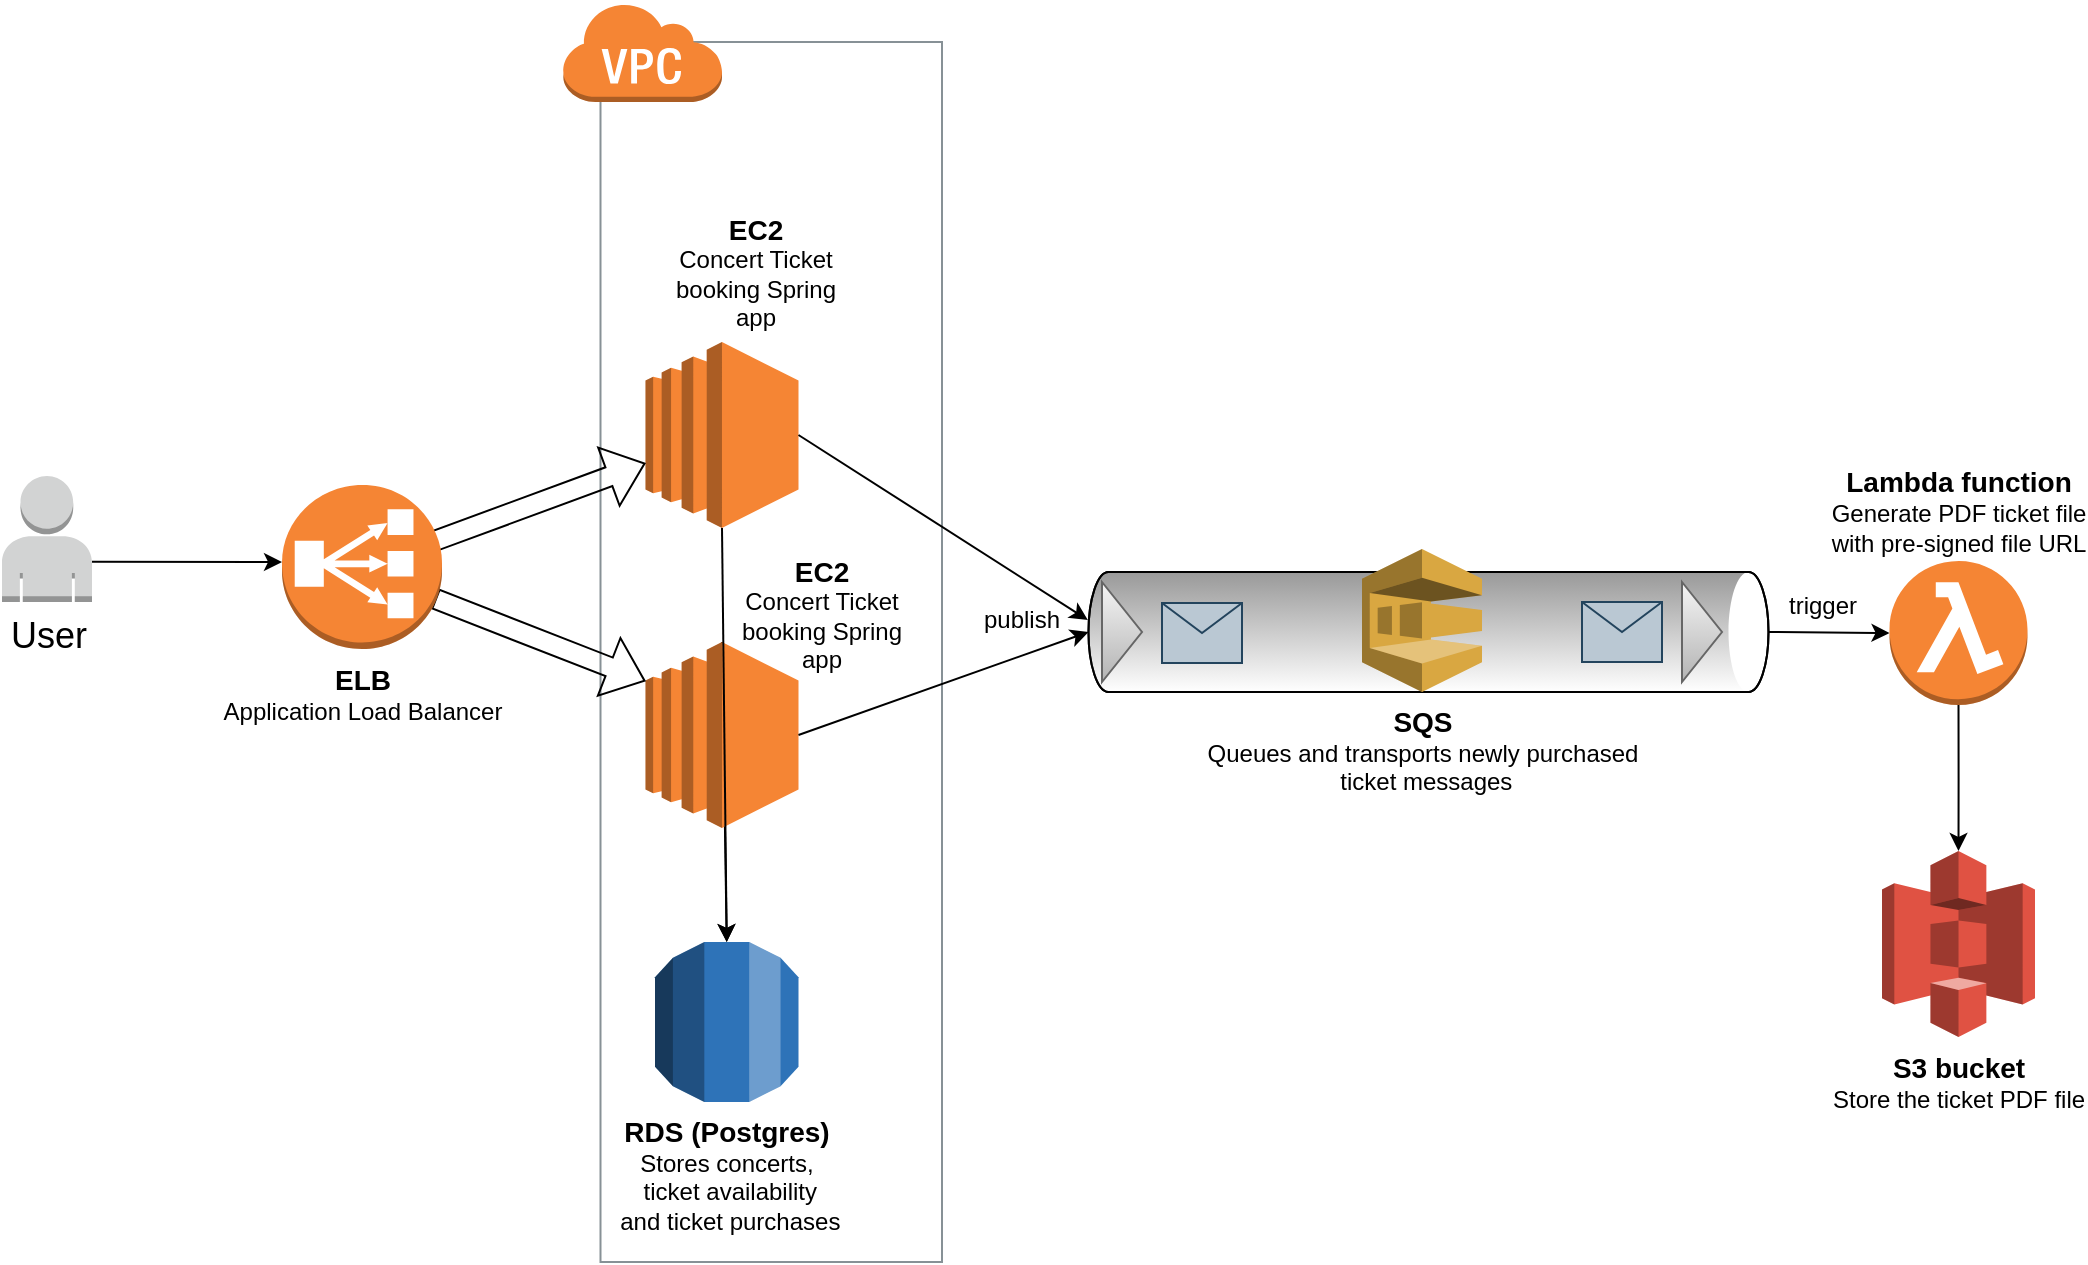 <mxfile version="20.8.17" type="device"><diagram name="Page-1" id="zVBsz1S-Ofs0VgELd6DG"><mxGraphModel dx="2261" dy="1897" grid="1" gridSize="10" guides="1" tooltips="1" connect="1" arrows="1" fold="1" page="1" pageScale="1" pageWidth="827" pageHeight="1169" math="0" shadow="0"><root><mxCell id="0"/><mxCell id="1" parent="0"/><mxCell id="DaeVFXobgJXgXTjjIcqM-1" value="VPC" style="sketch=0;outlineConnect=0;gradientColor=none;html=1;whiteSpace=wrap;fontSize=12;fontStyle=0;shape=mxgraph.aws4.group;grIcon=mxgraph.aws4.group_vpc;strokeColor=#879196;fillColor=none;verticalAlign=top;align=left;spacingLeft=30;fontColor=#879196;dashed=0;" parent="1" vertex="1"><mxGeometry x="-370.75" y="-10" width="170.75" height="610" as="geometry"/></mxCell><mxCell id="DaeVFXobgJXgXTjjIcqM-8" value="" style="endArrow=classic;html=1;rounded=0;exitX=0.5;exitY=0;exitDx=0;exitDy=0;exitPerimeter=0;entryX=0.5;entryY=0;entryDx=0;entryDy=0;entryPerimeter=0;" parent="1" source="X85mNKajIWzujWJgySAY-4" target="X85mNKajIWzujWJgySAY-3" edge="1"><mxGeometry width="50" height="50" relative="1" as="geometry"><mxPoint x="-312" y="283" as="sourcePoint"/><mxPoint x="-390" y="420" as="targetPoint"/></mxGeometry></mxCell><mxCell id="_X383XnuygfrNc_5lmE--1" value="" style="verticalLabelPosition=bottom;verticalAlign=top;html=1;shape=mxgraph.infographic.cylinder;rotation=90;" vertex="1" parent="1"><mxGeometry x="13.25" y="115" width="60" height="340" as="geometry"/></mxCell><mxCell id="X85mNKajIWzujWJgySAY-3" value="&lt;span style=&quot;font-weight: bold; font-size: 14px;&quot;&gt;RDS (Postgres)&lt;/span&gt;&lt;br&gt;&lt;font style=&quot;font-size: 12px;&quot;&gt;Stores concerts,&lt;br&gt;&amp;nbsp;ticket availability&lt;br&gt;&amp;nbsp;and ticket purchases&lt;/font&gt;" style="outlineConnect=0;dashed=0;verticalLabelPosition=bottom;verticalAlign=top;align=center;html=1;shape=mxgraph.aws3.rds;fillColor=#2E73B8;gradientColor=none;" parent="1" vertex="1"><mxGeometry x="-343.5" y="440" width="71.75" height="80" as="geometry"/></mxCell><mxCell id="X85mNKajIWzujWJgySAY-4" value="" style="outlineConnect=0;dashed=0;verticalLabelPosition=bottom;verticalAlign=top;align=center;html=1;shape=mxgraph.aws3.ec2;fillColor=#F58534;gradientColor=none;" parent="1" vertex="1"><mxGeometry x="-348.25" y="290" width="76.5" height="93" as="geometry"/></mxCell><mxCell id="_X383XnuygfrNc_5lmE--3" value="" style="edgeStyle=orthogonalEdgeStyle;rounded=0;orthogonalLoop=1;jettySize=auto;html=1;exitX=0.5;exitY=1;exitDx=0;exitDy=0;exitPerimeter=0;" edge="1" parent="1" source="_X383XnuygfrNc_5lmE--21" target="X85mNKajIWzujWJgySAY-10"><mxGeometry relative="1" as="geometry"><mxPoint x="308.25" y="331.5" as="sourcePoint"/></mxGeometry></mxCell><mxCell id="X85mNKajIWzujWJgySAY-6" value="&lt;font style=&quot;&quot;&gt;&lt;b style=&quot;font-size: 14px;&quot;&gt;SQS&lt;br&gt;&lt;/b&gt;&lt;font style=&quot;font-size: 12px;&quot;&gt;Queues and transports newly purchased&lt;br&gt;&amp;nbsp;ticket messages&lt;/font&gt;&lt;br&gt;&lt;/font&gt;" style="outlineConnect=0;dashed=0;verticalLabelPosition=bottom;verticalAlign=top;align=center;html=1;shape=mxgraph.aws3.sqs;fillColor=#D9A741;gradientColor=none;" parent="1" vertex="1"><mxGeometry x="10" y="243.5" width="60" height="71.5" as="geometry"/></mxCell><mxCell id="X85mNKajIWzujWJgySAY-10" value="&lt;font style=&quot;&quot;&gt;&lt;span style=&quot;font-weight: bold; font-size: 14px;&quot;&gt;S3 bucket&lt;br&gt;&lt;/span&gt;Store the ticket PDF file&lt;br&gt;&lt;/font&gt;" style="outlineConnect=0;dashed=0;verticalLabelPosition=bottom;verticalAlign=top;align=center;html=1;shape=mxgraph.aws3.s3;fillColor=#E05243;gradientColor=none;" parent="1" vertex="1"><mxGeometry x="270" y="394.5" width="76.5" height="93" as="geometry"/></mxCell><mxCell id="DaeVFXobgJXgXTjjIcqM-4" value="" style="outlineConnect=0;dashed=0;verticalLabelPosition=bottom;verticalAlign=top;align=center;html=1;shape=mxgraph.aws3.ec2;fillColor=#F58534;gradientColor=none;" parent="1" vertex="1"><mxGeometry x="-348.25" y="140" width="76.5" height="93" as="geometry"/></mxCell><mxCell id="DaeVFXobgJXgXTjjIcqM-6" value="" style="endArrow=classic;html=1;rounded=0;exitX=0.5;exitY=1;exitDx=0;exitDy=0;exitPerimeter=0;entryX=0.5;entryY=0;entryDx=0;entryDy=0;entryPerimeter=0;" parent="1" source="DaeVFXobgJXgXTjjIcqM-4" target="X85mNKajIWzujWJgySAY-3" edge="1"><mxGeometry width="50" height="50" relative="1" as="geometry"><mxPoint x="-200" y="320" as="sourcePoint"/><mxPoint x="-130" y="400" as="targetPoint"/></mxGeometry></mxCell><mxCell id="DaeVFXobgJXgXTjjIcqM-9" value="&lt;font style=&quot;&quot;&gt;&lt;span style=&quot;font-weight: bold; font-size: 14px;&quot;&gt;EC2&lt;/span&gt;&lt;br&gt;&lt;font style=&quot;font-size: 12px;&quot;&gt;Concert Ticket booking Spring app&lt;/font&gt;&lt;br&gt;&lt;/font&gt;" style="text;html=1;strokeColor=none;fillColor=none;align=center;verticalAlign=middle;whiteSpace=wrap;rounded=0;" parent="1" vertex="1"><mxGeometry x="-343.5" y="80" width="100" height="50" as="geometry"/></mxCell><mxCell id="DaeVFXobgJXgXTjjIcqM-10" value="&lt;font style=&quot;&quot;&gt;&lt;span style=&quot;font-weight: bold; font-size: 14px;&quot;&gt;EC2&lt;/span&gt;&lt;br&gt;&lt;font style=&quot;font-size: 12px;&quot;&gt;Concert Ticket booking Spring app&lt;/font&gt;&lt;br&gt;&lt;/font&gt;" style="text;html=1;strokeColor=none;fillColor=none;align=center;verticalAlign=middle;whiteSpace=wrap;rounded=0;" parent="1" vertex="1"><mxGeometry x="-310" y="250.5" width="100" height="50" as="geometry"/></mxCell><mxCell id="_X383XnuygfrNc_5lmE--7" value="" style="shape=flexArrow;endArrow=classic;html=1;rounded=0;" edge="1" parent="1" target="DaeVFXobgJXgXTjjIcqM-4"><mxGeometry width="50" height="50" relative="1" as="geometry"><mxPoint x="-453.5" y="239.4" as="sourcePoint"/><mxPoint x="-380" y="140" as="targetPoint"/></mxGeometry></mxCell><mxCell id="_X383XnuygfrNc_5lmE--8" value="" style="shape=flexArrow;endArrow=classic;html=1;rounded=0;entryX=0;entryY=0.21;entryDx=0;entryDy=0;entryPerimeter=0;" edge="1" parent="1" target="X85mNKajIWzujWJgySAY-4"><mxGeometry width="50" height="50" relative="1" as="geometry"><mxPoint x="-453.5" y="268.435" as="sourcePoint"/><mxPoint x="-410" y="420" as="targetPoint"/></mxGeometry></mxCell><mxCell id="_X383XnuygfrNc_5lmE--9" value="" style="outlineConnect=0;dashed=0;verticalLabelPosition=bottom;verticalAlign=top;align=center;html=1;shape=mxgraph.aws3.virtual_private_cloud;fillColor=#F58534;gradientColor=none;" vertex="1" parent="1"><mxGeometry x="-390" y="-30" width="80" height="50" as="geometry"/></mxCell><mxCell id="_X383XnuygfrNc_5lmE--11" value="" style="triangle;whiteSpace=wrap;html=1;fillColor=#f5f5f5;gradientColor=#b3b3b3;strokeColor=#666666;" vertex="1" parent="1"><mxGeometry x="-120" y="260" width="20" height="50" as="geometry"/></mxCell><mxCell id="_X383XnuygfrNc_5lmE--12" value="" style="triangle;whiteSpace=wrap;html=1;fillColor=#f5f5f5;strokeColor=#666666;gradientColor=#b3b3b3;" vertex="1" parent="1"><mxGeometry x="170" y="260" width="20" height="50" as="geometry"/></mxCell><mxCell id="_X383XnuygfrNc_5lmE--14" value="" style="endArrow=classic;html=1;rounded=0;fontSize=14;exitX=1;exitY=0.5;exitDx=0;exitDy=0;exitPerimeter=0;entryX=0.4;entryY=1.001;entryDx=0;entryDy=0;entryPerimeter=0;" edge="1" parent="1" source="DaeVFXobgJXgXTjjIcqM-4" target="_X383XnuygfrNc_5lmE--1"><mxGeometry width="50" height="50" relative="1" as="geometry"><mxPoint x="-20" y="530" as="sourcePoint"/><mxPoint x="30" y="480" as="targetPoint"/></mxGeometry></mxCell><mxCell id="_X383XnuygfrNc_5lmE--15" value="" style="endArrow=classic;html=1;rounded=0;fontSize=14;exitX=1;exitY=0.5;exitDx=0;exitDy=0;exitPerimeter=0;entryX=0.5;entryY=1;entryDx=0;entryDy=0;entryPerimeter=0;" edge="1" parent="1" source="X85mNKajIWzujWJgySAY-4" target="_X383XnuygfrNc_5lmE--1"><mxGeometry width="50" height="50" relative="1" as="geometry"><mxPoint x="-60" y="520" as="sourcePoint"/><mxPoint x="-10" y="470" as="targetPoint"/></mxGeometry></mxCell><mxCell id="_X383XnuygfrNc_5lmE--16" value="" style="shape=message;html=1;html=1;outlineConnect=0;labelPosition=center;verticalLabelPosition=bottom;align=center;verticalAlign=top;fontSize=14;fillColor=#bac8d3;strokeColor=#23445d;" vertex="1" parent="1"><mxGeometry x="120" y="270" width="40" height="30" as="geometry"/></mxCell><mxCell id="_X383XnuygfrNc_5lmE--17" value="&lt;font style=&quot;font-size: 18px;&quot;&gt;User&lt;/font&gt;" style="outlineConnect=0;dashed=0;verticalLabelPosition=bottom;verticalAlign=top;align=center;html=1;shape=mxgraph.aws3.user;fillColor=#D2D3D3;gradientColor=none;fontSize=14;" vertex="1" parent="1"><mxGeometry x="-670" y="207" width="45" height="63" as="geometry"/></mxCell><mxCell id="_X383XnuygfrNc_5lmE--18" value="" style="endArrow=classic;html=1;rounded=0;fontSize=18;exitX=1;exitY=0.68;exitDx=0;exitDy=0;exitPerimeter=0;" edge="1" parent="1" source="_X383XnuygfrNc_5lmE--17"><mxGeometry width="50" height="50" relative="1" as="geometry"><mxPoint x="-580" y="300" as="sourcePoint"/><mxPoint x="-530" y="250" as="targetPoint"/></mxGeometry></mxCell><mxCell id="_X383XnuygfrNc_5lmE--19" value="" style="endArrow=classic;html=1;rounded=0;fontSize=18;exitX=0.5;exitY=0;exitDx=0;exitDy=0;exitPerimeter=0;entryX=0;entryY=0.5;entryDx=0;entryDy=0;entryPerimeter=0;" edge="1" parent="1" source="_X383XnuygfrNc_5lmE--1" target="_X383XnuygfrNc_5lmE--21"><mxGeometry width="50" height="50" relative="1" as="geometry"><mxPoint x="200" y="420" as="sourcePoint"/><mxPoint x="270" y="285" as="targetPoint"/></mxGeometry></mxCell><mxCell id="_X383XnuygfrNc_5lmE--20" value="&lt;font style=&quot;font-size: 12px;&quot;&gt;trigger&lt;/font&gt;" style="text;html=1;align=center;verticalAlign=middle;resizable=0;points=[];autosize=1;strokeColor=none;fillColor=none;fontSize=18;" vertex="1" parent="1"><mxGeometry x="210" y="250" width="60" height="40" as="geometry"/></mxCell><mxCell id="_X383XnuygfrNc_5lmE--21" value="&lt;font style=&quot;border-color: var(--border-color); font-size: 14px;&quot;&gt;&lt;b style=&quot;border-color: var(--border-color);&quot;&gt;Lambda function&lt;/b&gt;&lt;/font&gt;&lt;br style=&quot;border-color: var(--border-color);&quot;&gt;Generate PDF ticket file&lt;br style=&quot;border-color: var(--border-color);&quot;&gt;with pre-signed file URL" style="outlineConnect=0;dashed=0;verticalLabelPosition=top;verticalAlign=bottom;align=center;html=1;shape=mxgraph.aws3.lambda_function;fillColor=#F58534;gradientColor=none;fontSize=12;labelPosition=center;" vertex="1" parent="1"><mxGeometry x="273.75" y="249.5" width="69" height="72" as="geometry"/></mxCell><mxCell id="_X383XnuygfrNc_5lmE--22" value="&lt;b style=&quot;border-color: var(--border-color); font-size: 14px;&quot;&gt;ELB&lt;/b&gt;&lt;br style=&quot;border-color: var(--border-color); font-size: 14px;&quot;&gt;Application Load Balancer" style="outlineConnect=0;dashed=0;verticalLabelPosition=bottom;verticalAlign=top;align=center;html=1;shape=mxgraph.aws3.classic_load_balancer;fillColor=#F58534;gradientColor=none;fontSize=12;" vertex="1" parent="1"><mxGeometry x="-530" y="211.5" width="80" height="82" as="geometry"/></mxCell><mxCell id="_X383XnuygfrNc_5lmE--23" value="" style="shape=message;html=1;html=1;outlineConnect=0;labelPosition=center;verticalLabelPosition=bottom;align=center;verticalAlign=top;fontSize=14;fillColor=#bac8d3;strokeColor=#23445d;" vertex="1" parent="1"><mxGeometry x="-90" y="270.5" width="40" height="30" as="geometry"/></mxCell><mxCell id="_X383XnuygfrNc_5lmE--24" value="publish" style="text;html=1;strokeColor=none;fillColor=none;align=center;verticalAlign=middle;whiteSpace=wrap;rounded=0;fontSize=12;" vertex="1" parent="1"><mxGeometry x="-190" y="264.25" width="60" height="30" as="geometry"/></mxCell></root></mxGraphModel></diagram></mxfile>